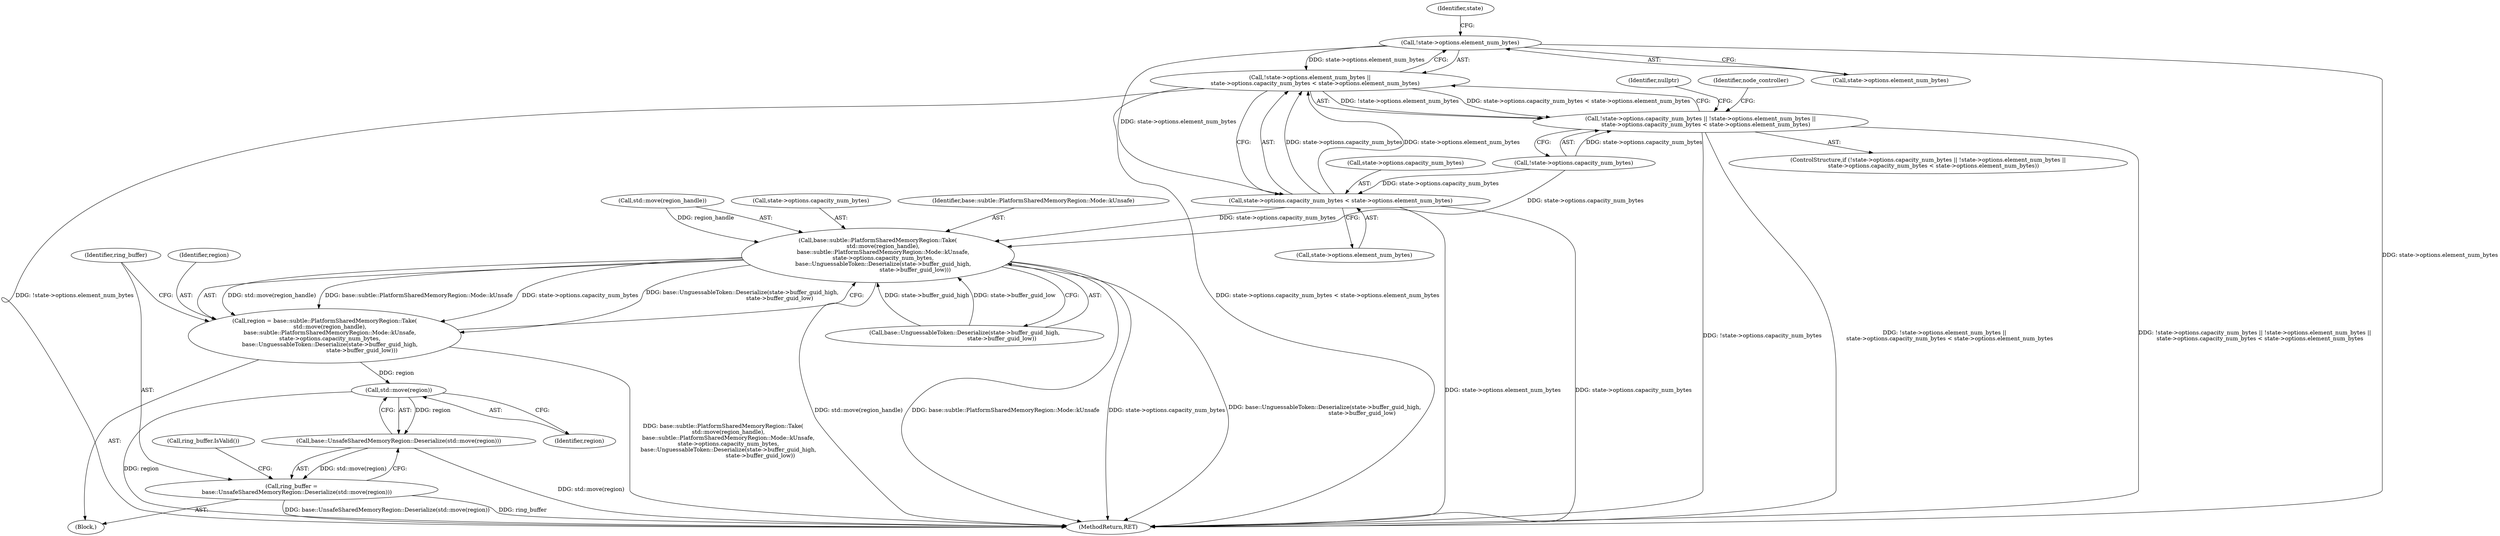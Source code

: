 digraph "0_Chrome_66e24a8793615bd9d5c238b1745b093090e1f72d@pointer" {
"1000139" [label="(Call,!state->options.element_num_bytes)"];
"1000138" [label="(Call,!state->options.element_num_bytes ||\n      state->options.capacity_num_bytes < state->options.element_num_bytes)"];
"1000131" [label="(Call,!state->options.capacity_num_bytes || !state->options.element_num_bytes ||\n      state->options.capacity_num_bytes < state->options.element_num_bytes)"];
"1000145" [label="(Call,state->options.capacity_num_bytes < state->options.element_num_bytes)"];
"1000187" [label="(Call,base::subtle::PlatformSharedMemoryRegion::Take(\n      std::move(region_handle),\n      base::subtle::PlatformSharedMemoryRegion::Mode::kUnsafe,\n      state->options.capacity_num_bytes,\n      base::UnguessableToken::Deserialize(state->buffer_guid_high,\n                                          state->buffer_guid_low)))"];
"1000185" [label="(Call,region = base::subtle::PlatformSharedMemoryRegion::Take(\n      std::move(region_handle),\n      base::subtle::PlatformSharedMemoryRegion::Mode::kUnsafe,\n      state->options.capacity_num_bytes,\n      base::UnguessableToken::Deserialize(state->buffer_guid_high,\n                                          state->buffer_guid_low)))"];
"1000207" [label="(Call,std::move(region))"];
"1000206" [label="(Call,base::UnsafeSharedMemoryRegion::Deserialize(std::move(region)))"];
"1000204" [label="(Call,ring_buffer =\n      base::UnsafeSharedMemoryRegion::Deserialize(std::move(region)))"];
"1000138" [label="(Call,!state->options.element_num_bytes ||\n      state->options.capacity_num_bytes < state->options.element_num_bytes)"];
"1000206" [label="(Call,base::UnsafeSharedMemoryRegion::Deserialize(std::move(region)))"];
"1000208" [label="(Identifier,region)"];
"1000204" [label="(Call,ring_buffer =\n      base::UnsafeSharedMemoryRegion::Deserialize(std::move(region)))"];
"1000185" [label="(Call,region = base::subtle::PlatformSharedMemoryRegion::Take(\n      std::move(region_handle),\n      base::subtle::PlatformSharedMemoryRegion::Mode::kUnsafe,\n      state->options.capacity_num_bytes,\n      base::UnguessableToken::Deserialize(state->buffer_guid_high,\n                                          state->buffer_guid_low)))"];
"1000151" [label="(Call,state->options.element_num_bytes)"];
"1000211" [label="(Call,ring_buffer.IsValid())"];
"1000187" [label="(Call,base::subtle::PlatformSharedMemoryRegion::Take(\n      std::move(region_handle),\n      base::subtle::PlatformSharedMemoryRegion::Mode::kUnsafe,\n      state->options.capacity_num_bytes,\n      base::UnguessableToken::Deserialize(state->buffer_guid_high,\n                                          state->buffer_guid_low)))"];
"1000148" [label="(Identifier,state)"];
"1000107" [label="(Block,)"];
"1000158" [label="(Identifier,nullptr)"];
"1000145" [label="(Call,state->options.capacity_num_bytes < state->options.element_num_bytes)"];
"1000132" [label="(Call,!state->options.capacity_num_bytes)"];
"1000130" [label="(ControlStructure,if (!state->options.capacity_num_bytes || !state->options.element_num_bytes ||\n      state->options.capacity_num_bytes < state->options.element_num_bytes))"];
"1000146" [label="(Call,state->options.capacity_num_bytes)"];
"1000140" [label="(Call,state->options.element_num_bytes)"];
"1000196" [label="(Call,base::UnguessableToken::Deserialize(state->buffer_guid_high,\n                                          state->buffer_guid_low))"];
"1000266" [label="(MethodReturn,RET)"];
"1000131" [label="(Call,!state->options.capacity_num_bytes || !state->options.element_num_bytes ||\n      state->options.capacity_num_bytes < state->options.element_num_bytes)"];
"1000161" [label="(Identifier,node_controller)"];
"1000205" [label="(Identifier,ring_buffer)"];
"1000188" [label="(Call,std::move(region_handle))"];
"1000139" [label="(Call,!state->options.element_num_bytes)"];
"1000191" [label="(Call,state->options.capacity_num_bytes)"];
"1000186" [label="(Identifier,region)"];
"1000190" [label="(Identifier,base::subtle::PlatformSharedMemoryRegion::Mode::kUnsafe)"];
"1000207" [label="(Call,std::move(region))"];
"1000139" -> "1000138"  [label="AST: "];
"1000139" -> "1000140"  [label="CFG: "];
"1000140" -> "1000139"  [label="AST: "];
"1000148" -> "1000139"  [label="CFG: "];
"1000138" -> "1000139"  [label="CFG: "];
"1000139" -> "1000266"  [label="DDG: state->options.element_num_bytes"];
"1000139" -> "1000138"  [label="DDG: state->options.element_num_bytes"];
"1000139" -> "1000145"  [label="DDG: state->options.element_num_bytes"];
"1000138" -> "1000131"  [label="AST: "];
"1000138" -> "1000145"  [label="CFG: "];
"1000145" -> "1000138"  [label="AST: "];
"1000131" -> "1000138"  [label="CFG: "];
"1000138" -> "1000266"  [label="DDG: !state->options.element_num_bytes"];
"1000138" -> "1000266"  [label="DDG: state->options.capacity_num_bytes < state->options.element_num_bytes"];
"1000138" -> "1000131"  [label="DDG: !state->options.element_num_bytes"];
"1000138" -> "1000131"  [label="DDG: state->options.capacity_num_bytes < state->options.element_num_bytes"];
"1000145" -> "1000138"  [label="DDG: state->options.capacity_num_bytes"];
"1000145" -> "1000138"  [label="DDG: state->options.element_num_bytes"];
"1000131" -> "1000130"  [label="AST: "];
"1000131" -> "1000132"  [label="CFG: "];
"1000132" -> "1000131"  [label="AST: "];
"1000158" -> "1000131"  [label="CFG: "];
"1000161" -> "1000131"  [label="CFG: "];
"1000131" -> "1000266"  [label="DDG: !state->options.capacity_num_bytes"];
"1000131" -> "1000266"  [label="DDG: !state->options.element_num_bytes ||\n      state->options.capacity_num_bytes < state->options.element_num_bytes"];
"1000131" -> "1000266"  [label="DDG: !state->options.capacity_num_bytes || !state->options.element_num_bytes ||\n      state->options.capacity_num_bytes < state->options.element_num_bytes"];
"1000132" -> "1000131"  [label="DDG: state->options.capacity_num_bytes"];
"1000145" -> "1000151"  [label="CFG: "];
"1000146" -> "1000145"  [label="AST: "];
"1000151" -> "1000145"  [label="AST: "];
"1000145" -> "1000266"  [label="DDG: state->options.element_num_bytes"];
"1000145" -> "1000266"  [label="DDG: state->options.capacity_num_bytes"];
"1000132" -> "1000145"  [label="DDG: state->options.capacity_num_bytes"];
"1000145" -> "1000187"  [label="DDG: state->options.capacity_num_bytes"];
"1000187" -> "1000185"  [label="AST: "];
"1000187" -> "1000196"  [label="CFG: "];
"1000188" -> "1000187"  [label="AST: "];
"1000190" -> "1000187"  [label="AST: "];
"1000191" -> "1000187"  [label="AST: "];
"1000196" -> "1000187"  [label="AST: "];
"1000185" -> "1000187"  [label="CFG: "];
"1000187" -> "1000266"  [label="DDG: std::move(region_handle)"];
"1000187" -> "1000266"  [label="DDG: base::subtle::PlatformSharedMemoryRegion::Mode::kUnsafe"];
"1000187" -> "1000266"  [label="DDG: state->options.capacity_num_bytes"];
"1000187" -> "1000266"  [label="DDG: base::UnguessableToken::Deserialize(state->buffer_guid_high,\n                                          state->buffer_guid_low)"];
"1000187" -> "1000185"  [label="DDG: std::move(region_handle)"];
"1000187" -> "1000185"  [label="DDG: base::subtle::PlatformSharedMemoryRegion::Mode::kUnsafe"];
"1000187" -> "1000185"  [label="DDG: state->options.capacity_num_bytes"];
"1000187" -> "1000185"  [label="DDG: base::UnguessableToken::Deserialize(state->buffer_guid_high,\n                                          state->buffer_guid_low)"];
"1000188" -> "1000187"  [label="DDG: region_handle"];
"1000132" -> "1000187"  [label="DDG: state->options.capacity_num_bytes"];
"1000196" -> "1000187"  [label="DDG: state->buffer_guid_high"];
"1000196" -> "1000187"  [label="DDG: state->buffer_guid_low"];
"1000185" -> "1000107"  [label="AST: "];
"1000186" -> "1000185"  [label="AST: "];
"1000205" -> "1000185"  [label="CFG: "];
"1000185" -> "1000266"  [label="DDG: base::subtle::PlatformSharedMemoryRegion::Take(\n      std::move(region_handle),\n      base::subtle::PlatformSharedMemoryRegion::Mode::kUnsafe,\n      state->options.capacity_num_bytes,\n      base::UnguessableToken::Deserialize(state->buffer_guid_high,\n                                          state->buffer_guid_low))"];
"1000185" -> "1000207"  [label="DDG: region"];
"1000207" -> "1000206"  [label="AST: "];
"1000207" -> "1000208"  [label="CFG: "];
"1000208" -> "1000207"  [label="AST: "];
"1000206" -> "1000207"  [label="CFG: "];
"1000207" -> "1000266"  [label="DDG: region"];
"1000207" -> "1000206"  [label="DDG: region"];
"1000206" -> "1000204"  [label="AST: "];
"1000204" -> "1000206"  [label="CFG: "];
"1000206" -> "1000266"  [label="DDG: std::move(region)"];
"1000206" -> "1000204"  [label="DDG: std::move(region)"];
"1000204" -> "1000107"  [label="AST: "];
"1000205" -> "1000204"  [label="AST: "];
"1000211" -> "1000204"  [label="CFG: "];
"1000204" -> "1000266"  [label="DDG: base::UnsafeSharedMemoryRegion::Deserialize(std::move(region))"];
"1000204" -> "1000266"  [label="DDG: ring_buffer"];
}
